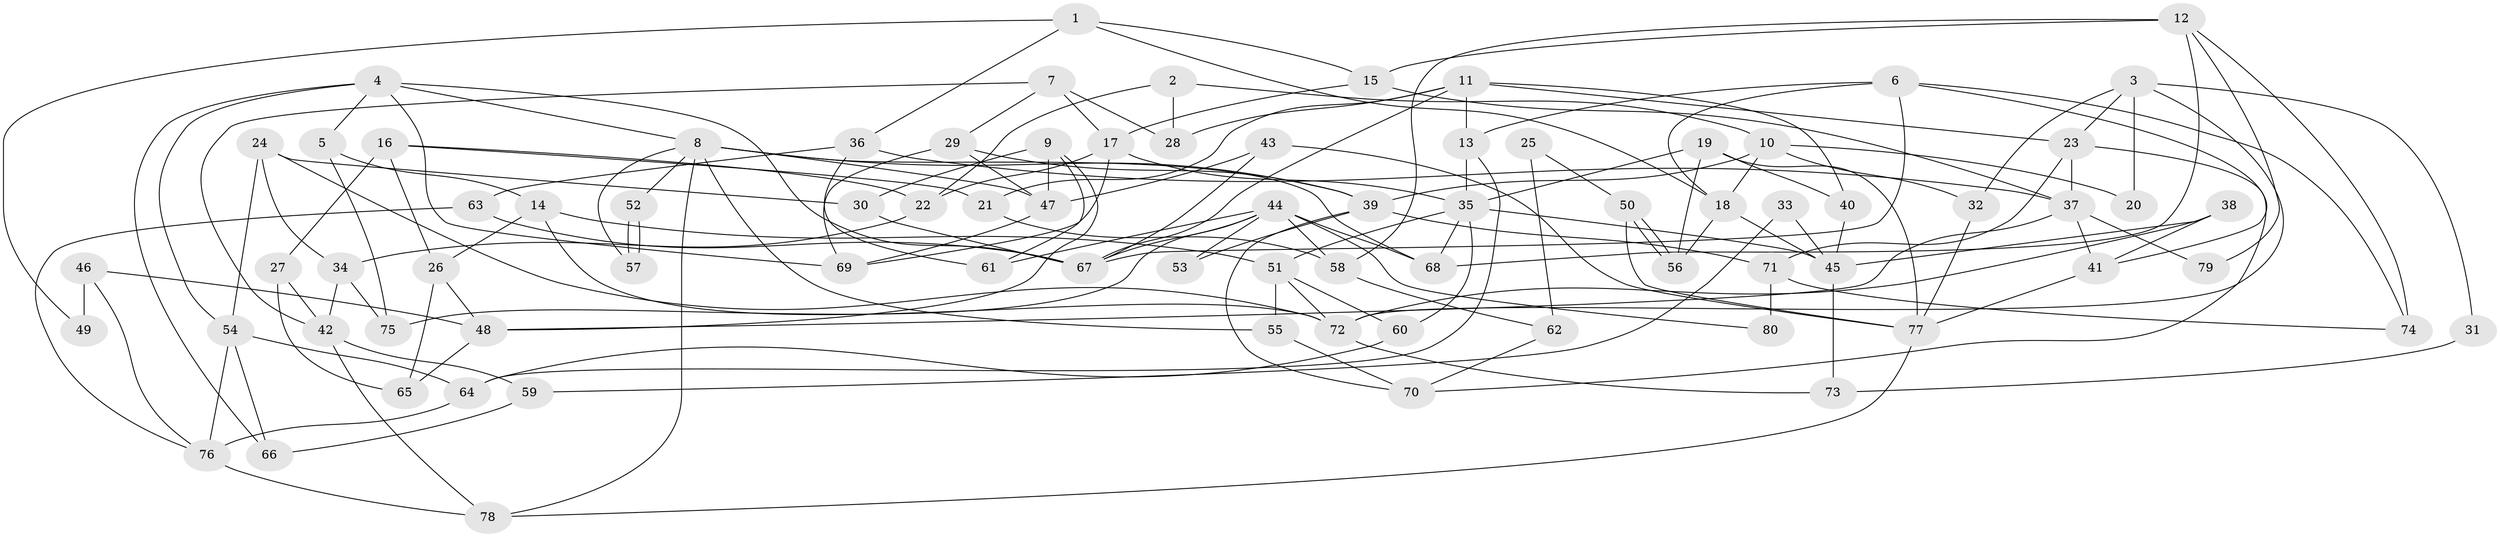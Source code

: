 // Generated by graph-tools (version 1.1) at 2025/02/03/09/25 03:02:13]
// undirected, 80 vertices, 160 edges
graph export_dot {
graph [start="1"]
  node [color=gray90,style=filled];
  1;
  2;
  3;
  4;
  5;
  6;
  7;
  8;
  9;
  10;
  11;
  12;
  13;
  14;
  15;
  16;
  17;
  18;
  19;
  20;
  21;
  22;
  23;
  24;
  25;
  26;
  27;
  28;
  29;
  30;
  31;
  32;
  33;
  34;
  35;
  36;
  37;
  38;
  39;
  40;
  41;
  42;
  43;
  44;
  45;
  46;
  47;
  48;
  49;
  50;
  51;
  52;
  53;
  54;
  55;
  56;
  57;
  58;
  59;
  60;
  61;
  62;
  63;
  64;
  65;
  66;
  67;
  68;
  69;
  70;
  71;
  72;
  73;
  74;
  75;
  76;
  77;
  78;
  79;
  80;
  1 -- 18;
  1 -- 15;
  1 -- 36;
  1 -- 49;
  2 -- 10;
  2 -- 28;
  2 -- 22;
  3 -- 72;
  3 -- 23;
  3 -- 20;
  3 -- 31;
  3 -- 32;
  4 -- 67;
  4 -- 54;
  4 -- 5;
  4 -- 8;
  4 -- 66;
  4 -- 69;
  5 -- 75;
  5 -- 14;
  6 -- 67;
  6 -- 41;
  6 -- 13;
  6 -- 18;
  6 -- 74;
  7 -- 29;
  7 -- 17;
  7 -- 28;
  7 -- 42;
  8 -- 47;
  8 -- 39;
  8 -- 52;
  8 -- 55;
  8 -- 57;
  8 -- 68;
  8 -- 78;
  9 -- 48;
  9 -- 47;
  9 -- 30;
  9 -- 61;
  10 -- 39;
  10 -- 18;
  10 -- 20;
  10 -- 32;
  11 -- 13;
  11 -- 40;
  11 -- 21;
  11 -- 23;
  11 -- 28;
  11 -- 67;
  12 -- 68;
  12 -- 74;
  12 -- 15;
  12 -- 58;
  12 -- 79;
  13 -- 35;
  13 -- 64;
  14 -- 51;
  14 -- 26;
  14 -- 72;
  15 -- 17;
  15 -- 37;
  16 -- 22;
  16 -- 27;
  16 -- 21;
  16 -- 26;
  17 -- 22;
  17 -- 69;
  17 -- 35;
  18 -- 45;
  18 -- 56;
  19 -- 35;
  19 -- 56;
  19 -- 40;
  19 -- 77;
  21 -- 58;
  22 -- 34;
  23 -- 37;
  23 -- 70;
  23 -- 71;
  24 -- 72;
  24 -- 30;
  24 -- 34;
  24 -- 54;
  25 -- 50;
  25 -- 62;
  26 -- 48;
  26 -- 65;
  27 -- 65;
  27 -- 42;
  29 -- 39;
  29 -- 69;
  29 -- 47;
  30 -- 67;
  31 -- 73;
  32 -- 77;
  33 -- 45;
  33 -- 59;
  34 -- 42;
  34 -- 75;
  35 -- 68;
  35 -- 45;
  35 -- 51;
  35 -- 60;
  36 -- 63;
  36 -- 37;
  36 -- 61;
  37 -- 41;
  37 -- 48;
  37 -- 79;
  38 -- 72;
  38 -- 41;
  38 -- 45;
  39 -- 70;
  39 -- 53;
  39 -- 71;
  40 -- 45;
  41 -- 77;
  42 -- 78;
  42 -- 59;
  43 -- 77;
  43 -- 67;
  43 -- 47;
  44 -- 58;
  44 -- 61;
  44 -- 53;
  44 -- 67;
  44 -- 68;
  44 -- 75;
  44 -- 80;
  45 -- 73;
  46 -- 48;
  46 -- 76;
  46 -- 49;
  47 -- 69;
  48 -- 65;
  50 -- 77;
  50 -- 56;
  50 -- 56;
  51 -- 60;
  51 -- 55;
  51 -- 72;
  52 -- 57;
  52 -- 57;
  54 -- 64;
  54 -- 66;
  54 -- 76;
  55 -- 70;
  58 -- 62;
  59 -- 66;
  60 -- 64;
  62 -- 70;
  63 -- 76;
  63 -- 67;
  64 -- 76;
  71 -- 74;
  71 -- 80;
  72 -- 73;
  76 -- 78;
  77 -- 78;
}

